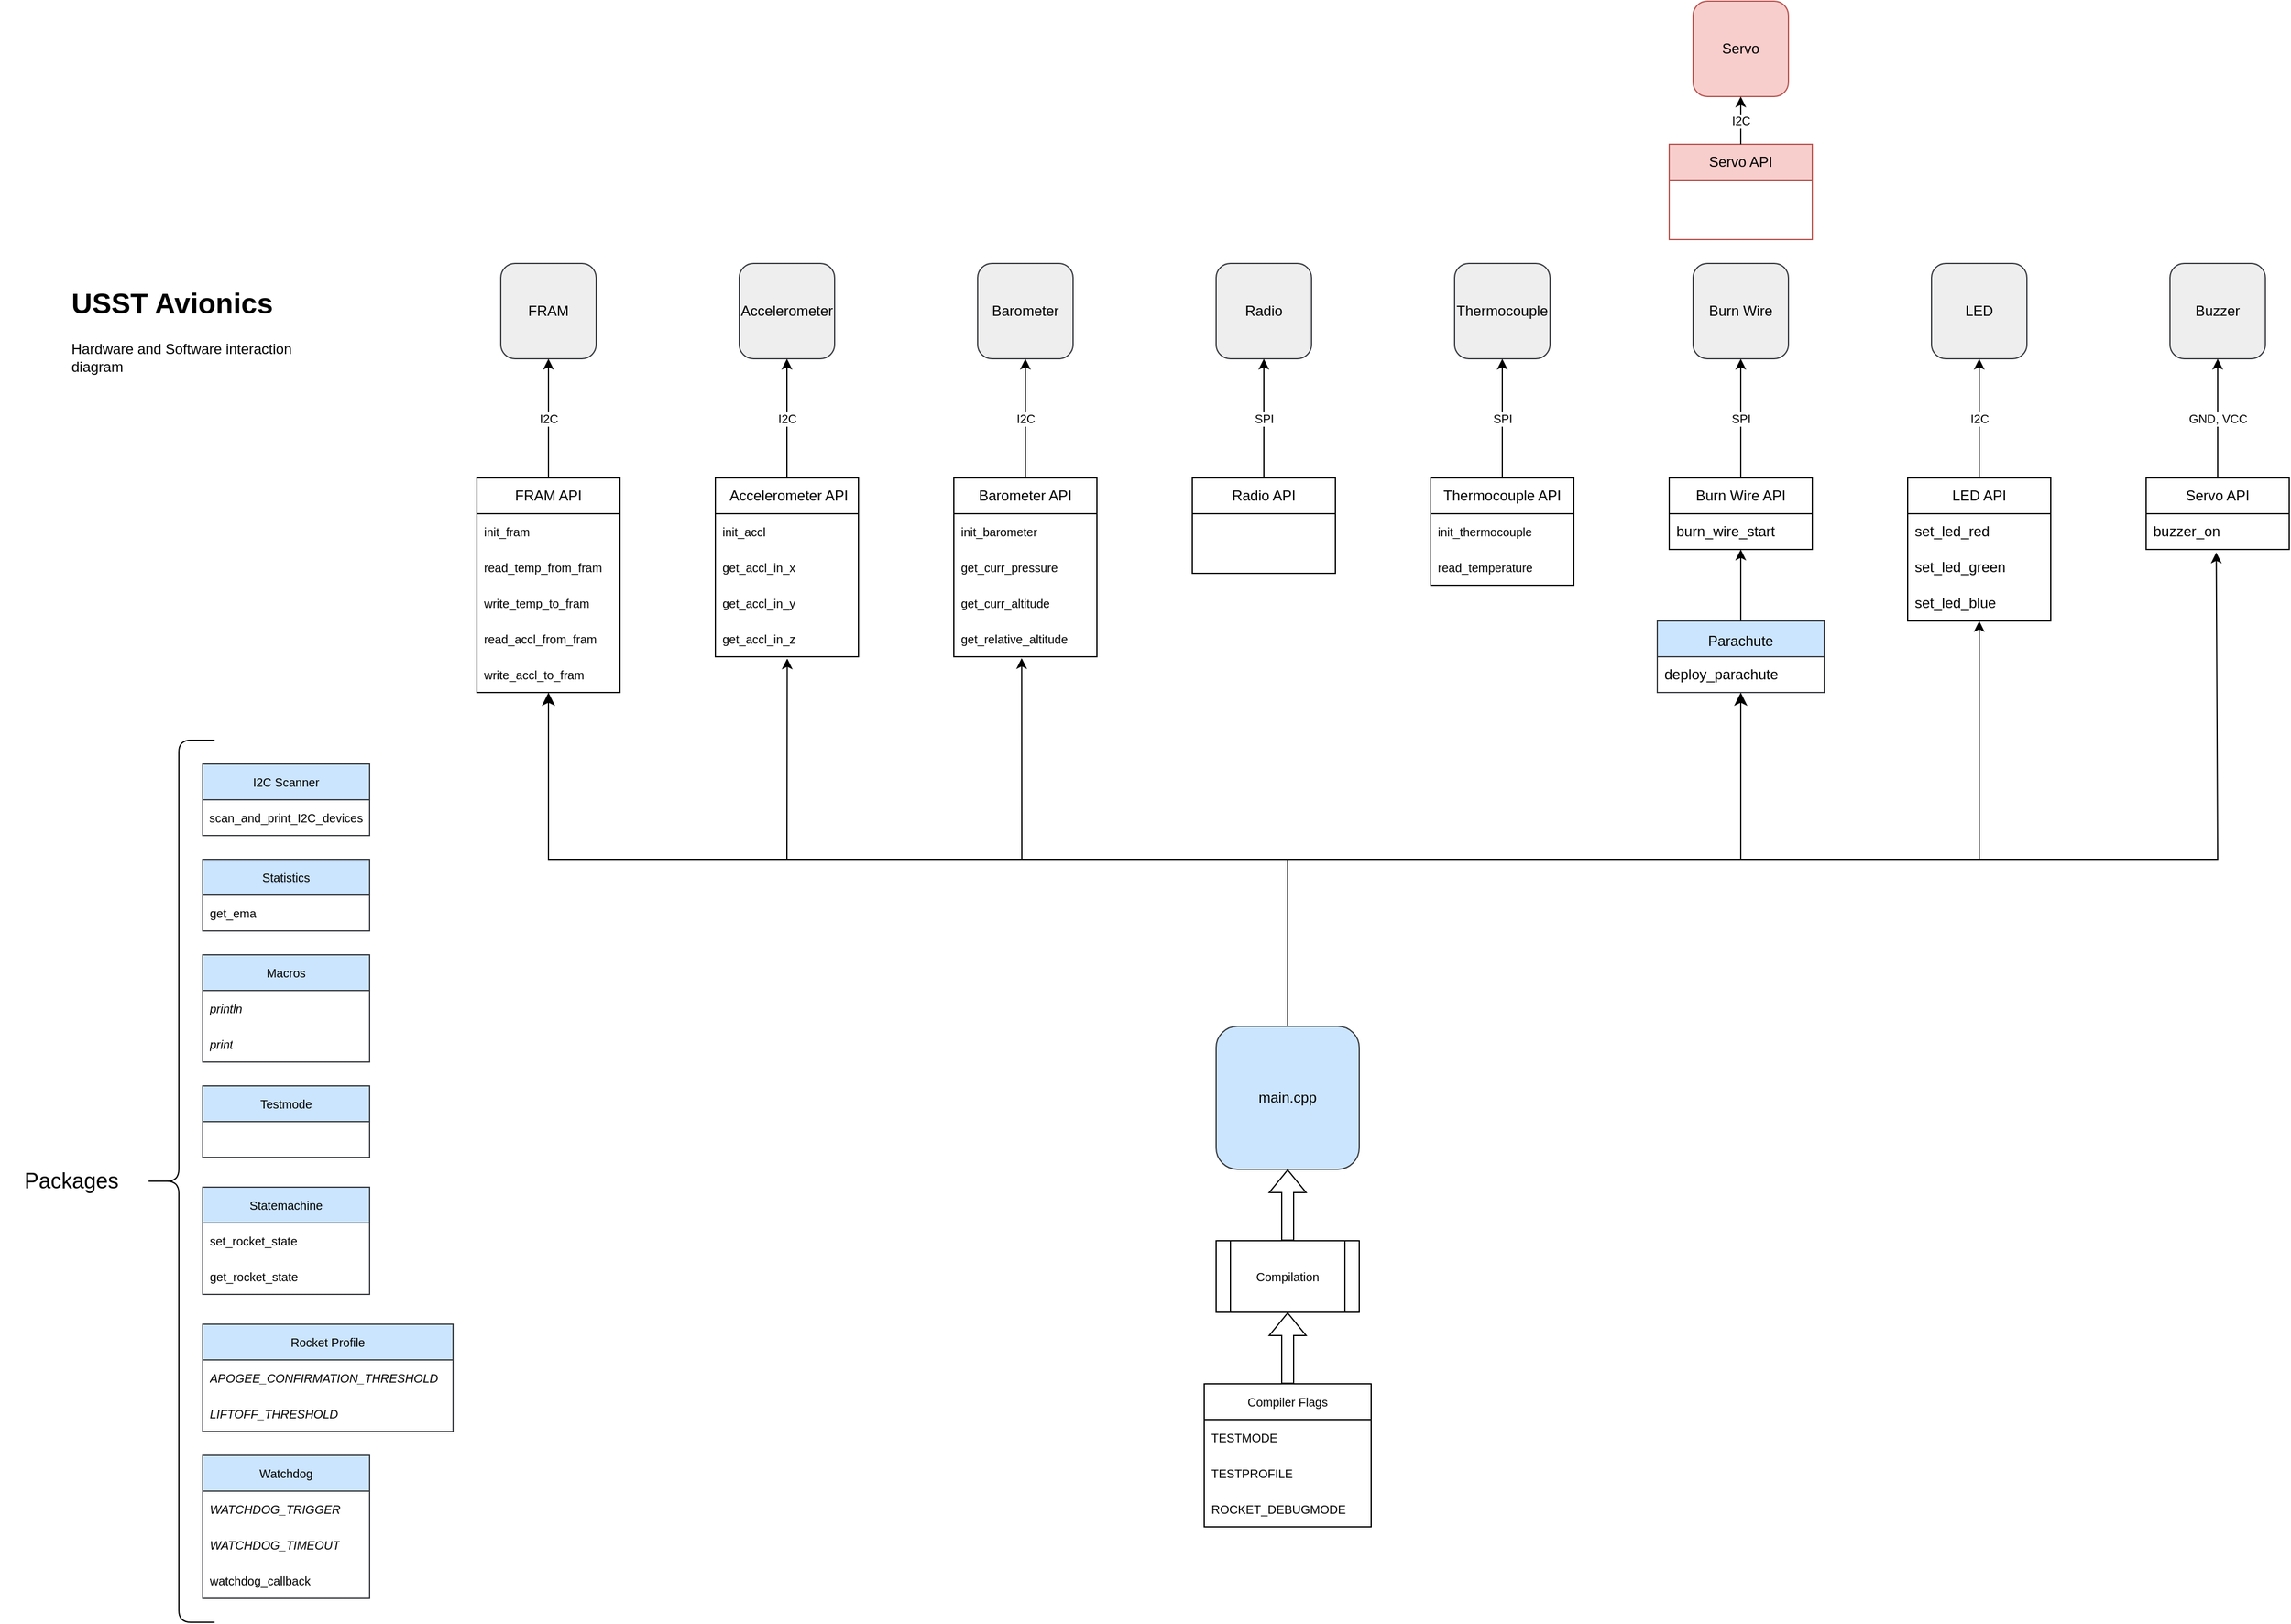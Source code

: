 <mxfile version="20.8.16" type="device"><diagram name="Page-1" id="9f46799a-70d6-7492-0946-bef42562c5a5"><mxGraphModel dx="1509" dy="1775" grid="1" gridSize="10" guides="1" tooltips="1" connect="1" arrows="1" fold="1" page="1" pageScale="1" pageWidth="1100" pageHeight="850" background="none" math="0" shadow="0"><root><mxCell id="0"/><mxCell id="1" parent="0"/><mxCell id="eUP3-hS9tFXYyBojer-6-7" value="&lt;div&gt;&lt;br&gt;&lt;/div&gt;&lt;div&gt;&lt;h1&gt;USST Avionics&lt;/h1&gt;&lt;div&gt;Hardware and Software interaction diagram&lt;/div&gt;&lt;div&gt;&lt;br&gt;&lt;/div&gt;&lt;/div&gt;" style="text;html=1;strokeColor=none;fillColor=none;spacing=5;spacingTop=-20;whiteSpace=wrap;overflow=hidden;rounded=0;" parent="1" vertex="1"><mxGeometry x="75" y="140" width="235" height="120" as="geometry"/></mxCell><mxCell id="eUP3-hS9tFXYyBojer-6-9" value="main.cpp" style="rounded=1;whiteSpace=wrap;html=1;fillColor=#cce5ff;strokeColor=#36393d;" parent="1" vertex="1"><mxGeometry x="1040" y="780" width="120" height="120" as="geometry"/></mxCell><mxCell id="eUP3-hS9tFXYyBojer-6-11" value="&lt;div&gt;FRAM&lt;/div&gt;" style="rounded=1;whiteSpace=wrap;html=1;fillColor=#eeeeee;strokeColor=#36393d;" parent="1" vertex="1"><mxGeometry x="440" y="140" width="80" height="80" as="geometry"/></mxCell><mxCell id="eUP3-hS9tFXYyBojer-6-13" value="Barometer" style="rounded=1;whiteSpace=wrap;html=1;fillColor=#eeeeee;strokeColor=#36393d;" parent="1" vertex="1"><mxGeometry x="840" y="140" width="80" height="80" as="geometry"/></mxCell><mxCell id="eUP3-hS9tFXYyBojer-6-14" value="Radio" style="rounded=1;whiteSpace=wrap;html=1;fillColor=#eeeeee;strokeColor=#36393d;" parent="1" vertex="1"><mxGeometry x="1040" y="140" width="80" height="80" as="geometry"/></mxCell><mxCell id="eUP3-hS9tFXYyBojer-6-12" value="Accelerometer" style="rounded=1;whiteSpace=wrap;html=1;fillColor=#eeeeee;strokeColor=#36393d;" parent="1" vertex="1"><mxGeometry x="640" y="140" width="80" height="80" as="geometry"/></mxCell><mxCell id="eUP3-hS9tFXYyBojer-6-21" value="Thermocouple" style="rounded=1;whiteSpace=wrap;html=1;fillColor=#eeeeee;strokeColor=#36393d;" parent="1" vertex="1"><mxGeometry x="1240" y="140" width="80" height="80" as="geometry"/></mxCell><mxCell id="eUP3-hS9tFXYyBojer-6-23" value="&lt;font style=&quot;font-size: 12px;&quot;&gt;FRAM API&lt;/font&gt;" style="swimlane;fontStyle=0;childLayout=stackLayout;horizontal=1;startSize=30;horizontalStack=0;resizeParent=1;resizeParentMax=0;resizeLast=0;collapsible=1;marginBottom=0;whiteSpace=wrap;html=1;fontSize=8;" parent="1" vertex="1"><mxGeometry x="420" y="320" width="120" height="180" as="geometry"/></mxCell><mxCell id="eUP3-hS9tFXYyBojer-6-56" value="init_fram" style="text;strokeColor=none;fillColor=none;align=left;verticalAlign=middle;spacingLeft=4;spacingRight=4;overflow=hidden;points=[[0,0.5],[1,0.5]];portConstraint=eastwest;rotatable=0;whiteSpace=wrap;html=1;fontSize=10;" parent="eUP3-hS9tFXYyBojer-6-23" vertex="1"><mxGeometry y="30" width="120" height="30" as="geometry"/></mxCell><mxCell id="eUP3-hS9tFXYyBojer-6-49" value="read_temp_from_fram" style="text;strokeColor=none;fillColor=none;align=left;verticalAlign=middle;spacingLeft=4;spacingRight=4;overflow=hidden;points=[[0,0.5],[1,0.5]];portConstraint=eastwest;rotatable=0;whiteSpace=wrap;html=1;fontSize=10;" parent="eUP3-hS9tFXYyBojer-6-23" vertex="1"><mxGeometry y="60" width="120" height="30" as="geometry"/></mxCell><mxCell id="eUP3-hS9tFXYyBojer-6-48" value="write_temp_to_fram" style="text;strokeColor=none;fillColor=none;align=left;verticalAlign=middle;spacingLeft=4;spacingRight=4;overflow=hidden;points=[[0,0.5],[1,0.5]];portConstraint=eastwest;rotatable=0;whiteSpace=wrap;html=1;fontSize=10;" parent="eUP3-hS9tFXYyBojer-6-23" vertex="1"><mxGeometry y="90" width="120" height="30" as="geometry"/></mxCell><mxCell id="eUP3-hS9tFXYyBojer-6-50" value="read_accl_from_fram" style="text;strokeColor=none;fillColor=none;align=left;verticalAlign=middle;spacingLeft=4;spacingRight=4;overflow=hidden;points=[[0,0.5],[1,0.5]];portConstraint=eastwest;rotatable=0;whiteSpace=wrap;html=1;fontSize=10;" parent="eUP3-hS9tFXYyBojer-6-23" vertex="1"><mxGeometry y="120" width="120" height="30" as="geometry"/></mxCell><mxCell id="eUP3-hS9tFXYyBojer-6-51" value="write_accl_to_fram" style="text;strokeColor=none;fillColor=none;align=left;verticalAlign=middle;spacingLeft=4;spacingRight=4;overflow=hidden;points=[[0,0.5],[1,0.5]];portConstraint=eastwest;rotatable=0;whiteSpace=wrap;html=1;fontSize=10;" parent="eUP3-hS9tFXYyBojer-6-23" vertex="1"><mxGeometry y="150" width="120" height="30" as="geometry"/></mxCell><mxCell id="eUP3-hS9tFXYyBojer-6-29" value="&lt;div&gt;&lt;font style=&quot;font-size: 12px;&quot;&gt;&amp;nbsp;Accelerometer API&lt;/font&gt;&lt;/div&gt;" style="swimlane;fontStyle=0;childLayout=stackLayout;horizontal=1;startSize=30;horizontalStack=0;resizeParent=1;resizeParentMax=0;resizeLast=0;collapsible=1;marginBottom=0;whiteSpace=wrap;html=1;fontSize=8;" parent="1" vertex="1"><mxGeometry x="620" y="320" width="120" height="150" as="geometry"/></mxCell><mxCell id="eUP3-hS9tFXYyBojer-6-57" value="init_accl" style="text;strokeColor=none;fillColor=none;align=left;verticalAlign=middle;spacingLeft=4;spacingRight=4;overflow=hidden;points=[[0,0.5],[1,0.5]];portConstraint=eastwest;rotatable=0;whiteSpace=wrap;html=1;fontSize=10;" parent="eUP3-hS9tFXYyBojer-6-29" vertex="1"><mxGeometry y="30" width="120" height="30" as="geometry"/></mxCell><mxCell id="eUP3-hS9tFXYyBojer-6-58" value="get_accl_in_x" style="text;strokeColor=none;fillColor=none;align=left;verticalAlign=middle;spacingLeft=4;spacingRight=4;overflow=hidden;points=[[0,0.5],[1,0.5]];portConstraint=eastwest;rotatable=0;whiteSpace=wrap;html=1;fontSize=10;" parent="eUP3-hS9tFXYyBojer-6-29" vertex="1"><mxGeometry y="60" width="120" height="30" as="geometry"/></mxCell><mxCell id="eUP3-hS9tFXYyBojer-6-60" value="get_accl_in_y" style="text;strokeColor=none;fillColor=none;align=left;verticalAlign=middle;spacingLeft=4;spacingRight=4;overflow=hidden;points=[[0,0.5],[1,0.5]];portConstraint=eastwest;rotatable=0;whiteSpace=wrap;html=1;fontSize=10;" parent="eUP3-hS9tFXYyBojer-6-29" vertex="1"><mxGeometry y="90" width="120" height="30" as="geometry"/></mxCell><mxCell id="eUP3-hS9tFXYyBojer-6-61" value="get_accl_in_z" style="text;strokeColor=none;fillColor=none;align=left;verticalAlign=middle;spacingLeft=4;spacingRight=4;overflow=hidden;points=[[0,0.5],[1,0.5]];portConstraint=eastwest;rotatable=0;whiteSpace=wrap;html=1;fontSize=10;" parent="eUP3-hS9tFXYyBojer-6-29" vertex="1"><mxGeometry y="120" width="120" height="30" as="geometry"/></mxCell><mxCell id="eUP3-hS9tFXYyBojer-6-30" value="&lt;font style=&quot;font-size: 12px;&quot;&gt;Barometer API&lt;/font&gt;" style="swimlane;fontStyle=0;childLayout=stackLayout;horizontal=1;startSize=30;horizontalStack=0;resizeParent=1;resizeParentMax=0;resizeLast=0;collapsible=1;marginBottom=0;whiteSpace=wrap;html=1;fontSize=8;" parent="1" vertex="1"><mxGeometry x="820" y="320" width="120" height="150" as="geometry"/></mxCell><mxCell id="eUP3-hS9tFXYyBojer-6-63" value="init_barometer" style="text;strokeColor=none;fillColor=none;align=left;verticalAlign=middle;spacingLeft=4;spacingRight=4;overflow=hidden;points=[[0,0.5],[1,0.5]];portConstraint=eastwest;rotatable=0;whiteSpace=wrap;html=1;fontSize=10;" parent="eUP3-hS9tFXYyBojer-6-30" vertex="1"><mxGeometry y="30" width="120" height="30" as="geometry"/></mxCell><mxCell id="eUP3-hS9tFXYyBojer-6-64" value="get_curr_pressure" style="text;strokeColor=none;fillColor=none;align=left;verticalAlign=middle;spacingLeft=4;spacingRight=4;overflow=hidden;points=[[0,0.5],[1,0.5]];portConstraint=eastwest;rotatable=0;whiteSpace=wrap;html=1;fontSize=10;" parent="eUP3-hS9tFXYyBojer-6-30" vertex="1"><mxGeometry y="60" width="120" height="30" as="geometry"/></mxCell><mxCell id="eUP3-hS9tFXYyBojer-6-65" value="get_curr_altitude" style="text;strokeColor=none;fillColor=none;align=left;verticalAlign=middle;spacingLeft=4;spacingRight=4;overflow=hidden;points=[[0,0.5],[1,0.5]];portConstraint=eastwest;rotatable=0;whiteSpace=wrap;html=1;fontSize=10;" parent="eUP3-hS9tFXYyBojer-6-30" vertex="1"><mxGeometry y="90" width="120" height="30" as="geometry"/></mxCell><mxCell id="eUP3-hS9tFXYyBojer-6-66" value="get_relative_altitude" style="text;strokeColor=none;fillColor=none;align=left;verticalAlign=middle;spacingLeft=4;spacingRight=4;overflow=hidden;points=[[0,0.5],[1,0.5]];portConstraint=eastwest;rotatable=0;whiteSpace=wrap;html=1;fontSize=10;" parent="eUP3-hS9tFXYyBojer-6-30" vertex="1"><mxGeometry y="120" width="120" height="30" as="geometry"/></mxCell><mxCell id="eUP3-hS9tFXYyBojer-6-31" value="&lt;font style=&quot;font-size: 12px;&quot;&gt;Radio API&lt;/font&gt;" style="swimlane;fontStyle=0;childLayout=stackLayout;horizontal=1;startSize=30;horizontalStack=0;resizeParent=1;resizeParentMax=0;resizeLast=0;collapsible=1;marginBottom=0;whiteSpace=wrap;html=1;fontSize=8;" parent="1" vertex="1"><mxGeometry x="1020" y="320" width="120" height="80" as="geometry"/></mxCell><mxCell id="eUP3-hS9tFXYyBojer-6-32" value="&lt;font style=&quot;font-size: 12px;&quot;&gt;Thermocouple API&lt;/font&gt;" style="swimlane;fontStyle=0;childLayout=stackLayout;horizontal=1;startSize=30;horizontalStack=0;resizeParent=1;resizeParentMax=0;resizeLast=0;collapsible=1;marginBottom=0;whiteSpace=wrap;html=1;fontSize=8;" parent="1" vertex="1"><mxGeometry x="1220" y="320" width="120" height="90" as="geometry"/></mxCell><mxCell id="ZpadoBAAlTPqigaLEv1g-33" value="init_thermocouple" style="text;strokeColor=none;fillColor=none;align=left;verticalAlign=middle;spacingLeft=4;spacingRight=4;overflow=hidden;points=[[0,0.5],[1,0.5]];portConstraint=eastwest;rotatable=0;whiteSpace=wrap;html=1;fontSize=10;" parent="eUP3-hS9tFXYyBojer-6-32" vertex="1"><mxGeometry y="30" width="120" height="30" as="geometry"/></mxCell><mxCell id="ZpadoBAAlTPqigaLEv1g-34" value="read_temperature" style="text;strokeColor=none;fillColor=none;align=left;verticalAlign=middle;spacingLeft=4;spacingRight=4;overflow=hidden;points=[[0,0.5],[1,0.5]];portConstraint=eastwest;rotatable=0;whiteSpace=wrap;html=1;fontSize=10;" parent="eUP3-hS9tFXYyBojer-6-32" vertex="1"><mxGeometry y="60" width="120" height="30" as="geometry"/></mxCell><mxCell id="eUP3-hS9tFXYyBojer-6-36" value="" style="endArrow=classic;html=1;rounded=0;fontSize=10;exitX=0.5;exitY=0;exitDx=0;exitDy=0;" parent="1" source="eUP3-hS9tFXYyBojer-6-23" target="eUP3-hS9tFXYyBojer-6-11" edge="1"><mxGeometry relative="1" as="geometry"><mxPoint x="450" y="330" as="sourcePoint"/><mxPoint x="550" y="330" as="targetPoint"/></mxGeometry></mxCell><mxCell id="eUP3-hS9tFXYyBojer-6-37" value="I2C&lt;br&gt;" style="edgeLabel;resizable=0;html=1;align=center;verticalAlign=middle;fontSize=10;" parent="eUP3-hS9tFXYyBojer-6-36" connectable="0" vertex="1"><mxGeometry relative="1" as="geometry"/></mxCell><mxCell id="eUP3-hS9tFXYyBojer-6-38" value="" style="endArrow=classic;html=1;rounded=0;fontSize=10;exitX=0.5;exitY=0;exitDx=0;exitDy=0;entryX=0.5;entryY=1;entryDx=0;entryDy=0;" parent="1" source="eUP3-hS9tFXYyBojer-6-29" target="eUP3-hS9tFXYyBojer-6-12" edge="1"><mxGeometry relative="1" as="geometry"><mxPoint x="680" y="340" as="sourcePoint"/><mxPoint x="780" y="340" as="targetPoint"/></mxGeometry></mxCell><mxCell id="eUP3-hS9tFXYyBojer-6-39" value="I2C" style="edgeLabel;resizable=0;html=1;align=center;verticalAlign=middle;fontSize=10;" parent="eUP3-hS9tFXYyBojer-6-38" connectable="0" vertex="1"><mxGeometry relative="1" as="geometry"/></mxCell><mxCell id="eUP3-hS9tFXYyBojer-6-40" value="" style="endArrow=classic;html=1;rounded=0;fontSize=10;exitX=0.5;exitY=0;exitDx=0;exitDy=0;entryX=0.5;entryY=1;entryDx=0;entryDy=0;" parent="1" source="eUP3-hS9tFXYyBojer-6-30" target="eUP3-hS9tFXYyBojer-6-13" edge="1"><mxGeometry relative="1" as="geometry"><mxPoint x="860" y="350" as="sourcePoint"/><mxPoint x="960" y="350" as="targetPoint"/></mxGeometry></mxCell><mxCell id="eUP3-hS9tFXYyBojer-6-41" value="I2C" style="edgeLabel;resizable=0;html=1;align=center;verticalAlign=middle;fontSize=10;" parent="eUP3-hS9tFXYyBojer-6-40" connectable="0" vertex="1"><mxGeometry relative="1" as="geometry"/></mxCell><mxCell id="eUP3-hS9tFXYyBojer-6-42" value="" style="endArrow=classic;html=1;rounded=0;fontSize=10;exitX=0.5;exitY=0;exitDx=0;exitDy=0;" parent="1" source="eUP3-hS9tFXYyBojer-6-31" target="eUP3-hS9tFXYyBojer-6-14" edge="1"><mxGeometry relative="1" as="geometry"><mxPoint x="1040" y="370" as="sourcePoint"/><mxPoint x="1140" y="370" as="targetPoint"/></mxGeometry></mxCell><mxCell id="eUP3-hS9tFXYyBojer-6-43" value="SPI" style="edgeLabel;resizable=0;html=1;align=center;verticalAlign=middle;fontSize=10;" parent="eUP3-hS9tFXYyBojer-6-42" connectable="0" vertex="1"><mxGeometry relative="1" as="geometry"/></mxCell><mxCell id="eUP3-hS9tFXYyBojer-6-44" value="" style="endArrow=classic;html=1;rounded=0;fontSize=10;exitX=0.5;exitY=0;exitDx=0;exitDy=0;entryX=0.5;entryY=1;entryDx=0;entryDy=0;" parent="1" source="eUP3-hS9tFXYyBojer-6-32" target="eUP3-hS9tFXYyBojer-6-21" edge="1"><mxGeometry relative="1" as="geometry"><mxPoint x="1280" y="370" as="sourcePoint"/><mxPoint x="1380" y="370" as="targetPoint"/></mxGeometry></mxCell><mxCell id="eUP3-hS9tFXYyBojer-6-45" value="SPI" style="edgeLabel;resizable=0;html=1;align=center;verticalAlign=middle;fontSize=10;" parent="eUP3-hS9tFXYyBojer-6-44" connectable="0" vertex="1"><mxGeometry relative="1" as="geometry"/></mxCell><mxCell id="eUP3-hS9tFXYyBojer-6-67" value="Servo" style="rounded=1;whiteSpace=wrap;html=1;fillColor=#f8cecc;strokeColor=#b85450;" parent="1" vertex="1"><mxGeometry x="1440" y="-80" width="80" height="80" as="geometry"/></mxCell><mxCell id="eUP3-hS9tFXYyBojer-6-68" value="&lt;font style=&quot;font-size: 12px;&quot;&gt;Servo API&lt;/font&gt;" style="swimlane;fontStyle=0;childLayout=stackLayout;horizontal=1;startSize=30;horizontalStack=0;resizeParent=1;resizeParentMax=0;resizeLast=0;collapsible=1;marginBottom=0;whiteSpace=wrap;html=1;fontSize=8;fillColor=#f8cecc;strokeColor=#b85450;" parent="1" vertex="1"><mxGeometry x="1420" y="40" width="120" height="80" as="geometry"/></mxCell><mxCell id="eUP3-hS9tFXYyBojer-6-69" value="" style="endArrow=classic;html=1;rounded=0;fontSize=10;exitX=0.5;exitY=0;exitDx=0;exitDy=0;entryX=0.5;entryY=1;entryDx=0;entryDy=0;" parent="1" source="eUP3-hS9tFXYyBojer-6-68" target="eUP3-hS9tFXYyBojer-6-67" edge="1"><mxGeometry relative="1" as="geometry"><mxPoint x="1500" y="110" as="sourcePoint"/><mxPoint x="1600" y="110" as="targetPoint"/></mxGeometry></mxCell><mxCell id="eUP3-hS9tFXYyBojer-6-70" value="I2C" style="edgeLabel;resizable=0;html=1;align=center;verticalAlign=middle;fontSize=10;" parent="eUP3-hS9tFXYyBojer-6-69" connectable="0" vertex="1"><mxGeometry relative="1" as="geometry"/></mxCell><mxCell id="eUP3-hS9tFXYyBojer-6-74" value="LED" style="rounded=1;whiteSpace=wrap;html=1;fillColor=#eeeeee;strokeColor=#36393d;" parent="1" vertex="1"><mxGeometry x="1640" y="140" width="80" height="80" as="geometry"/></mxCell><mxCell id="eUP3-hS9tFXYyBojer-6-75" value="&lt;font style=&quot;font-size: 12px;&quot;&gt;LED API&lt;/font&gt;" style="swimlane;fontStyle=0;childLayout=stackLayout;horizontal=1;startSize=30;horizontalStack=0;resizeParent=1;resizeParentMax=0;resizeLast=0;collapsible=1;marginBottom=0;whiteSpace=wrap;html=1;fontSize=8;" parent="1" vertex="1"><mxGeometry x="1620" y="320" width="120" height="120" as="geometry"/></mxCell><mxCell id="ZpadoBAAlTPqigaLEv1g-9" value="set_led_red" style="text;strokeColor=none;fillColor=none;align=left;verticalAlign=middle;spacingLeft=4;spacingRight=4;overflow=hidden;points=[[0,0.5],[1,0.5]];portConstraint=eastwest;rotatable=0;whiteSpace=wrap;html=1;" parent="eUP3-hS9tFXYyBojer-6-75" vertex="1"><mxGeometry y="30" width="120" height="30" as="geometry"/></mxCell><mxCell id="ZpadoBAAlTPqigaLEv1g-10" value="set_led_green" style="text;strokeColor=none;fillColor=none;align=left;verticalAlign=middle;spacingLeft=4;spacingRight=4;overflow=hidden;points=[[0,0.5],[1,0.5]];portConstraint=eastwest;rotatable=0;whiteSpace=wrap;html=1;" parent="eUP3-hS9tFXYyBojer-6-75" vertex="1"><mxGeometry y="60" width="120" height="30" as="geometry"/></mxCell><mxCell id="ZpadoBAAlTPqigaLEv1g-11" value="set_led_blue" style="text;strokeColor=none;fillColor=none;align=left;verticalAlign=middle;spacingLeft=4;spacingRight=4;overflow=hidden;points=[[0,0.5],[1,0.5]];portConstraint=eastwest;rotatable=0;whiteSpace=wrap;html=1;" parent="eUP3-hS9tFXYyBojer-6-75" vertex="1"><mxGeometry y="90" width="120" height="30" as="geometry"/></mxCell><mxCell id="eUP3-hS9tFXYyBojer-6-76" value="" style="endArrow=classic;html=1;rounded=0;fontSize=10;exitX=0.5;exitY=0;exitDx=0;exitDy=0;entryX=0.5;entryY=1;entryDx=0;entryDy=0;" parent="1" source="eUP3-hS9tFXYyBojer-6-75" target="eUP3-hS9tFXYyBojer-6-74" edge="1"><mxGeometry relative="1" as="geometry"><mxPoint x="1740" y="390" as="sourcePoint"/><mxPoint x="1840" y="390" as="targetPoint"/></mxGeometry></mxCell><mxCell id="eUP3-hS9tFXYyBojer-6-77" value="I2C" style="edgeLabel;resizable=0;html=1;align=center;verticalAlign=middle;fontSize=10;" parent="eUP3-hS9tFXYyBojer-6-76" connectable="0" vertex="1"><mxGeometry relative="1" as="geometry"/></mxCell><mxCell id="eUP3-hS9tFXYyBojer-6-78" value="Buzzer" style="rounded=1;whiteSpace=wrap;html=1;fillColor=#eeeeee;strokeColor=#36393d;" parent="1" vertex="1"><mxGeometry x="1840" y="140" width="80" height="80" as="geometry"/></mxCell><mxCell id="eUP3-hS9tFXYyBojer-6-79" value="&lt;font style=&quot;font-size: 12px;&quot;&gt;Servo API&lt;/font&gt;" style="swimlane;fontStyle=0;childLayout=stackLayout;horizontal=1;startSize=30;horizontalStack=0;resizeParent=1;resizeParentMax=0;resizeLast=0;collapsible=1;marginBottom=0;whiteSpace=wrap;html=1;fontSize=8;" parent="1" vertex="1"><mxGeometry x="1820" y="320" width="120" height="60" as="geometry"/></mxCell><mxCell id="ZpadoBAAlTPqigaLEv1g-12" value="buzzer_on" style="text;strokeColor=none;fillColor=none;align=left;verticalAlign=middle;spacingLeft=4;spacingRight=4;overflow=hidden;points=[[0,0.5],[1,0.5]];portConstraint=eastwest;rotatable=0;whiteSpace=wrap;html=1;" parent="eUP3-hS9tFXYyBojer-6-79" vertex="1"><mxGeometry y="30" width="120" height="30" as="geometry"/></mxCell><mxCell id="eUP3-hS9tFXYyBojer-6-80" value="" style="endArrow=classic;html=1;rounded=0;fontSize=10;exitX=0.5;exitY=0;exitDx=0;exitDy=0;entryX=0.5;entryY=1;entryDx=0;entryDy=0;" parent="1" source="eUP3-hS9tFXYyBojer-6-79" target="eUP3-hS9tFXYyBojer-6-78" edge="1"><mxGeometry relative="1" as="geometry"><mxPoint x="1970" y="390" as="sourcePoint"/><mxPoint x="2070" y="390" as="targetPoint"/></mxGeometry></mxCell><mxCell id="eUP3-hS9tFXYyBojer-6-81" value="GND, VCC" style="edgeLabel;resizable=0;html=1;align=center;verticalAlign=middle;fontSize=10;" parent="eUP3-hS9tFXYyBojer-6-80" connectable="0" vertex="1"><mxGeometry relative="1" as="geometry"/></mxCell><mxCell id="eUP3-hS9tFXYyBojer-6-84" value="Statistics" style="swimlane;fontStyle=0;childLayout=stackLayout;horizontal=1;startSize=30;horizontalStack=0;resizeParent=1;resizeParentMax=0;resizeLast=0;collapsible=1;marginBottom=0;whiteSpace=wrap;html=1;fontSize=10;fillColor=#cce5ff;strokeColor=#36393d;" parent="1" vertex="1"><mxGeometry x="190" y="640" width="140" height="60" as="geometry"/></mxCell><mxCell id="eUP3-hS9tFXYyBojer-6-85" value="get_ema" style="text;strokeColor=none;fillColor=none;align=left;verticalAlign=middle;spacingLeft=4;spacingRight=4;overflow=hidden;points=[[0,0.5],[1,0.5]];portConstraint=eastwest;rotatable=0;whiteSpace=wrap;html=1;fontSize=10;" parent="eUP3-hS9tFXYyBojer-6-84" vertex="1"><mxGeometry y="30" width="140" height="30" as="geometry"/></mxCell><mxCell id="eUP3-hS9tFXYyBojer-6-89" value="" style="shape=curlyBracket;whiteSpace=wrap;html=1;rounded=1;labelPosition=left;verticalLabelPosition=middle;align=right;verticalAlign=middle;fontSize=10;size=0.5;" parent="1" vertex="1"><mxGeometry x="140" y="540" width="60" height="740" as="geometry"/></mxCell><mxCell id="eUP3-hS9tFXYyBojer-6-91" value="&lt;font style=&quot;font-size: 18px;&quot;&gt;Packages&lt;/font&gt;" style="text;html=1;strokeColor=none;fillColor=none;align=center;verticalAlign=middle;whiteSpace=wrap;rounded=0;fontSize=10;" parent="1" vertex="1"><mxGeometry x="20" y="870" width="120" height="80" as="geometry"/></mxCell><mxCell id="eUP3-hS9tFXYyBojer-6-92" value="I2C Scanner" style="swimlane;fontStyle=0;childLayout=stackLayout;horizontal=1;startSize=30;horizontalStack=0;resizeParent=1;resizeParentMax=0;resizeLast=0;collapsible=1;marginBottom=0;whiteSpace=wrap;html=1;fontSize=10;fillColor=#cce5ff;strokeColor=#36393d;" parent="1" vertex="1"><mxGeometry x="190" y="560" width="140" height="60" as="geometry"/></mxCell><mxCell id="ZpadoBAAlTPqigaLEv1g-17" value="&lt;font style=&quot;font-size: 10px;&quot;&gt;scan_and_print_I2C_devices&lt;/font&gt;" style="text;html=1;strokeColor=none;fillColor=none;align=center;verticalAlign=middle;whiteSpace=wrap;rounded=0;" parent="eUP3-hS9tFXYyBojer-6-92" vertex="1"><mxGeometry y="30" width="140" height="30" as="geometry"/></mxCell><mxCell id="eUP3-hS9tFXYyBojer-6-94" value="Macros" style="swimlane;fontStyle=0;childLayout=stackLayout;horizontal=1;startSize=30;horizontalStack=0;resizeParent=1;resizeParentMax=0;resizeLast=0;collapsible=1;marginBottom=0;whiteSpace=wrap;html=1;fontSize=10;fillColor=#cce5ff;strokeColor=#36393d;" parent="1" vertex="1"><mxGeometry x="190" y="720" width="140" height="90" as="geometry"/></mxCell><mxCell id="ZpadoBAAlTPqigaLEv1g-19" value="&lt;i&gt;println&lt;/i&gt;" style="text;strokeColor=none;fillColor=none;align=left;verticalAlign=middle;spacingLeft=4;spacingRight=4;overflow=hidden;points=[[0,0.5],[1,0.5]];portConstraint=eastwest;rotatable=0;whiteSpace=wrap;html=1;fontSize=10;" parent="eUP3-hS9tFXYyBojer-6-94" vertex="1"><mxGeometry y="30" width="140" height="30" as="geometry"/></mxCell><mxCell id="ZpadoBAAlTPqigaLEv1g-20" value="&lt;i&gt;print&lt;/i&gt;" style="text;strokeColor=none;fillColor=none;align=left;verticalAlign=middle;spacingLeft=4;spacingRight=4;overflow=hidden;points=[[0,0.5],[1,0.5]];portConstraint=eastwest;rotatable=0;whiteSpace=wrap;html=1;fontSize=10;" parent="eUP3-hS9tFXYyBojer-6-94" vertex="1"><mxGeometry y="60" width="140" height="30" as="geometry"/></mxCell><mxCell id="eUP3-hS9tFXYyBojer-6-95" value="Statemachine" style="swimlane;fontStyle=0;childLayout=stackLayout;horizontal=1;startSize=30;horizontalStack=0;resizeParent=1;resizeParentMax=0;resizeLast=0;collapsible=1;marginBottom=0;whiteSpace=wrap;html=1;fontSize=10;fillColor=#cce5ff;strokeColor=#36393d;" parent="1" vertex="1"><mxGeometry x="190" y="915" width="140" height="90" as="geometry"/></mxCell><mxCell id="ZpadoBAAlTPqigaLEv1g-21" value="set_rocket_state" style="text;strokeColor=none;fillColor=none;align=left;verticalAlign=middle;spacingLeft=4;spacingRight=4;overflow=hidden;points=[[0,0.5],[1,0.5]];portConstraint=eastwest;rotatable=0;whiteSpace=wrap;html=1;fontSize=10;" parent="eUP3-hS9tFXYyBojer-6-95" vertex="1"><mxGeometry y="30" width="140" height="30" as="geometry"/></mxCell><mxCell id="ZpadoBAAlTPqigaLEv1g-22" value="get_rocket_state" style="text;strokeColor=none;fillColor=none;align=left;verticalAlign=middle;spacingLeft=4;spacingRight=4;overflow=hidden;points=[[0,0.5],[1,0.5]];portConstraint=eastwest;rotatable=0;whiteSpace=wrap;html=1;fontSize=10;" parent="eUP3-hS9tFXYyBojer-6-95" vertex="1"><mxGeometry y="60" width="140" height="30" as="geometry"/></mxCell><mxCell id="eUP3-hS9tFXYyBojer-6-96" value="Testmode" style="swimlane;fontStyle=0;childLayout=stackLayout;horizontal=1;startSize=30;horizontalStack=0;resizeParent=1;resizeParentMax=0;resizeLast=0;collapsible=1;marginBottom=0;whiteSpace=wrap;html=1;fontSize=10;fillColor=#cce5ff;strokeColor=#36393d;" parent="1" vertex="1"><mxGeometry x="190" y="830" width="140" height="60" as="geometry"/></mxCell><mxCell id="eUP3-hS9tFXYyBojer-6-97" value="Watchdog" style="swimlane;fontStyle=0;childLayout=stackLayout;horizontal=1;startSize=30;horizontalStack=0;resizeParent=1;resizeParentMax=0;resizeLast=0;collapsible=1;marginBottom=0;whiteSpace=wrap;html=1;fontSize=10;fillColor=#cce5ff;strokeColor=#36393d;" parent="1" vertex="1"><mxGeometry x="190" y="1140" width="140" height="120" as="geometry"/></mxCell><mxCell id="ZpadoBAAlTPqigaLEv1g-26" value="&lt;i&gt;WATCHDOG_TRIGGER&lt;/i&gt;" style="text;strokeColor=none;fillColor=none;align=left;verticalAlign=middle;spacingLeft=4;spacingRight=4;overflow=hidden;points=[[0,0.5],[1,0.5]];portConstraint=eastwest;rotatable=0;whiteSpace=wrap;html=1;fontSize=10;" parent="eUP3-hS9tFXYyBojer-6-97" vertex="1"><mxGeometry y="30" width="140" height="30" as="geometry"/></mxCell><mxCell id="ZpadoBAAlTPqigaLEv1g-27" value="&lt;i&gt;WATCHDOG_TIMEOUT&lt;/i&gt;" style="text;strokeColor=none;fillColor=none;align=left;verticalAlign=middle;spacingLeft=4;spacingRight=4;overflow=hidden;points=[[0,0.5],[1,0.5]];portConstraint=eastwest;rotatable=0;whiteSpace=wrap;html=1;fontSize=10;" parent="eUP3-hS9tFXYyBojer-6-97" vertex="1"><mxGeometry y="60" width="140" height="30" as="geometry"/></mxCell><mxCell id="ZpadoBAAlTPqigaLEv1g-28" value="watchdog_callback" style="text;strokeColor=none;fillColor=none;align=left;verticalAlign=middle;spacingLeft=4;spacingRight=4;overflow=hidden;points=[[0,0.5],[1,0.5]];portConstraint=eastwest;rotatable=0;whiteSpace=wrap;html=1;fontSize=10;" parent="eUP3-hS9tFXYyBojer-6-97" vertex="1"><mxGeometry y="90" width="140" height="30" as="geometry"/></mxCell><mxCell id="eUP3-hS9tFXYyBojer-6-99" value="&lt;div&gt;Rocket Profile&lt;/div&gt;" style="swimlane;fontStyle=0;childLayout=stackLayout;horizontal=1;startSize=30;horizontalStack=0;resizeParent=1;resizeParentMax=0;resizeLast=0;collapsible=1;marginBottom=0;whiteSpace=wrap;html=1;fontSize=10;fillColor=#cce5ff;strokeColor=#36393d;" parent="1" vertex="1"><mxGeometry x="190" y="1030" width="210" height="90" as="geometry"/></mxCell><mxCell id="ZpadoBAAlTPqigaLEv1g-24" value="&lt;i&gt;APOGEE_CONFIRMATION_THRESHOLD&lt;/i&gt;" style="text;strokeColor=none;fillColor=none;align=left;verticalAlign=middle;spacingLeft=4;spacingRight=4;overflow=hidden;points=[[0,0.5],[1,0.5]];portConstraint=eastwest;rotatable=0;whiteSpace=wrap;html=1;fontSize=10;" parent="eUP3-hS9tFXYyBojer-6-99" vertex="1"><mxGeometry y="30" width="210" height="30" as="geometry"/></mxCell><mxCell id="ZpadoBAAlTPqigaLEv1g-23" value="&lt;i&gt;LIFTOFF_THRESHOLD&lt;/i&gt;" style="text;strokeColor=none;fillColor=none;align=left;verticalAlign=middle;spacingLeft=4;spacingRight=4;overflow=hidden;points=[[0,0.5],[1,0.5]];portConstraint=eastwest;rotatable=0;whiteSpace=wrap;html=1;fontSize=10;" parent="eUP3-hS9tFXYyBojer-6-99" vertex="1"><mxGeometry y="60" width="210" height="30" as="geometry"/></mxCell><mxCell id="eUP3-hS9tFXYyBojer-6-104" value="&lt;font style=&quot;font-size: 12px;&quot;&gt;Parachute&lt;/font&gt;" style="swimlane;fontStyle=0;childLayout=stackLayout;horizontal=1;startSize=30;horizontalStack=0;resizeParent=1;resizeParentMax=0;resizeLast=0;collapsible=1;marginBottom=0;whiteSpace=wrap;html=1;fontSize=18;fillColor=#cce5ff;strokeColor=#36393d;" parent="1" vertex="1"><mxGeometry x="1410" y="440" width="140" height="60" as="geometry"><mxRectangle x="1410" y="560" width="90" height="40" as="alternateBounds"/></mxGeometry></mxCell><mxCell id="eUP3-hS9tFXYyBojer-6-108" value="deploy_parachute" style="text;strokeColor=none;fillColor=none;align=left;verticalAlign=middle;spacingLeft=4;spacingRight=4;overflow=hidden;points=[[0,0.5],[1,0.5]];portConstraint=eastwest;rotatable=0;whiteSpace=wrap;html=1;fontSize=12;" parent="eUP3-hS9tFXYyBojer-6-104" vertex="1"><mxGeometry y="30" width="140" height="30" as="geometry"/></mxCell><mxCell id="eUP3-hS9tFXYyBojer-6-109" value="" style="endArrow=classic;html=1;rounded=0;fontSize=12;exitX=0.5;exitY=0;exitDx=0;exitDy=0;entryX=0.5;entryY=1;entryDx=0;entryDy=0;" parent="1" source="eUP3-hS9tFXYyBojer-6-104" target="ZpadoBAAlTPqigaLEv1g-2" edge="1"><mxGeometry width="50" height="50" relative="1" as="geometry"><mxPoint x="1460" y="520" as="sourcePoint"/><mxPoint x="1520" y="450" as="targetPoint"/></mxGeometry></mxCell><mxCell id="eUP3-hS9tFXYyBojer-6-115" value="" style="edgeStyle=elbowEdgeStyle;elbow=vertical;endArrow=classic;html=1;curved=0;rounded=0;endSize=8;startSize=8;fontSize=12;exitX=0.5;exitY=0;exitDx=0;exitDy=0;entryX=0.5;entryY=1;entryDx=0;entryDy=0;entryPerimeter=0;" parent="1" source="eUP3-hS9tFXYyBojer-6-9" target="eUP3-hS9tFXYyBojer-6-108" edge="1"><mxGeometry width="50" height="50" relative="1" as="geometry"><mxPoint x="1200" y="710" as="sourcePoint"/><mxPoint x="1250" y="660" as="targetPoint"/><Array as="points"><mxPoint x="1280" y="640"/></Array></mxGeometry></mxCell><mxCell id="eUP3-hS9tFXYyBojer-6-116" value="" style="edgeStyle=elbowEdgeStyle;elbow=vertical;endArrow=classic;html=1;curved=0;rounded=0;endSize=8;startSize=8;fontSize=12;" parent="1" target="eUP3-hS9tFXYyBojer-6-51" edge="1"><mxGeometry width="50" height="50" relative="1" as="geometry"><mxPoint x="1100" y="780" as="sourcePoint"/><mxPoint x="760" y="700" as="targetPoint"/><Array as="points"><mxPoint x="790" y="640"/></Array></mxGeometry></mxCell><mxCell id="ZpadoBAAlTPqigaLEv1g-1" value="Burn Wire" style="rounded=1;whiteSpace=wrap;html=1;fillColor=#eeeeee;strokeColor=#36393d;" parent="1" vertex="1"><mxGeometry x="1440" y="140" width="80" height="80" as="geometry"/></mxCell><mxCell id="ZpadoBAAlTPqigaLEv1g-2" value="&lt;font style=&quot;font-size: 12px;&quot;&gt;Burn Wire API&lt;/font&gt;" style="swimlane;fontStyle=0;childLayout=stackLayout;horizontal=1;startSize=30;horizontalStack=0;resizeParent=1;resizeParentMax=0;resizeLast=0;collapsible=1;marginBottom=0;whiteSpace=wrap;html=1;fontSize=8;" parent="1" vertex="1"><mxGeometry x="1420" y="320" width="120" height="60" as="geometry"/></mxCell><mxCell id="ZpadoBAAlTPqigaLEv1g-6" value="burn_wire_start" style="text;strokeColor=none;fillColor=none;align=left;verticalAlign=middle;spacingLeft=4;spacingRight=4;overflow=hidden;points=[[0,0.5],[1,0.5]];portConstraint=eastwest;rotatable=0;whiteSpace=wrap;html=1;" parent="ZpadoBAAlTPqigaLEv1g-2" vertex="1"><mxGeometry y="30" width="120" height="30" as="geometry"/></mxCell><mxCell id="ZpadoBAAlTPqigaLEv1g-3" value="" style="endArrow=classic;html=1;rounded=0;fontSize=10;exitX=0.5;exitY=0;exitDx=0;exitDy=0;entryX=0.5;entryY=1;entryDx=0;entryDy=0;" parent="1" source="ZpadoBAAlTPqigaLEv1g-2" target="ZpadoBAAlTPqigaLEv1g-1" edge="1"><mxGeometry relative="1" as="geometry"><mxPoint x="1480" y="380" as="sourcePoint"/><mxPoint x="1580" y="380" as="targetPoint"/></mxGeometry></mxCell><mxCell id="ZpadoBAAlTPqigaLEv1g-4" value="SPI" style="edgeLabel;resizable=0;html=1;align=center;verticalAlign=middle;fontSize=10;" parent="ZpadoBAAlTPqigaLEv1g-3" connectable="0" vertex="1"><mxGeometry relative="1" as="geometry"/></mxCell><mxCell id="ZpadoBAAlTPqigaLEv1g-29" value="" style="endArrow=classic;html=1;rounded=0;fontSize=10;exitX=0.5;exitY=0;exitDx=0;exitDy=0;entryX=0.502;entryY=1.048;entryDx=0;entryDy=0;entryPerimeter=0;" parent="1" source="eUP3-hS9tFXYyBojer-6-9" target="eUP3-hS9tFXYyBojer-6-61" edge="1"><mxGeometry width="50" height="50" relative="1" as="geometry"><mxPoint x="700" y="540" as="sourcePoint"/><mxPoint x="650" y="500" as="targetPoint"/><Array as="points"><mxPoint x="1100" y="640"/><mxPoint x="680" y="640"/></Array></mxGeometry></mxCell><mxCell id="ZpadoBAAlTPqigaLEv1g-30" value="" style="endArrow=classic;html=1;rounded=0;fontSize=10;exitX=0.5;exitY=0;exitDx=0;exitDy=0;entryX=0.474;entryY=1.037;entryDx=0;entryDy=0;entryPerimeter=0;" parent="1" source="eUP3-hS9tFXYyBojer-6-9" target="eUP3-hS9tFXYyBojer-6-66" edge="1"><mxGeometry width="50" height="50" relative="1" as="geometry"><mxPoint x="1040" y="560" as="sourcePoint"/><mxPoint x="1090" y="510" as="targetPoint"/><Array as="points"><mxPoint x="1100" y="640"/><mxPoint x="877" y="640"/></Array></mxGeometry></mxCell><mxCell id="ZpadoBAAlTPqigaLEv1g-31" value="" style="endArrow=classic;html=1;rounded=0;fontSize=10;exitX=0.5;exitY=0;exitDx=0;exitDy=0;" parent="1" source="eUP3-hS9tFXYyBojer-6-9" target="ZpadoBAAlTPqigaLEv1g-11" edge="1"><mxGeometry width="50" height="50" relative="1" as="geometry"><mxPoint x="1660" y="700" as="sourcePoint"/><mxPoint x="1710" y="650" as="targetPoint"/><Array as="points"><mxPoint x="1100" y="640"/><mxPoint x="1680" y="640"/></Array></mxGeometry></mxCell><mxCell id="ZpadoBAAlTPqigaLEv1g-32" value="" style="endArrow=classic;html=1;rounded=0;fontSize=10;entryX=0.49;entryY=1.084;entryDx=0;entryDy=0;entryPerimeter=0;exitX=0.5;exitY=0;exitDx=0;exitDy=0;" parent="1" source="eUP3-hS9tFXYyBojer-6-9" target="ZpadoBAAlTPqigaLEv1g-12" edge="1"><mxGeometry width="50" height="50" relative="1" as="geometry"><mxPoint x="1720" y="760" as="sourcePoint"/><mxPoint x="1770" y="710" as="targetPoint"/><Array as="points"><mxPoint x="1100" y="640"/><mxPoint x="1880" y="640"/></Array></mxGeometry></mxCell><mxCell id="9CZFP8lz4M2nvZB1ndZA-7" value="Compilation" style="shape=process;whiteSpace=wrap;html=1;backgroundOutline=1;fontSize=10;" vertex="1" parent="1"><mxGeometry x="1040" y="960" width="120" height="60" as="geometry"/></mxCell><mxCell id="9CZFP8lz4M2nvZB1ndZA-10" value="Compiler Flags" style="swimlane;fontStyle=0;childLayout=stackLayout;horizontal=1;startSize=30;horizontalStack=0;resizeParent=1;resizeParentMax=0;resizeLast=0;collapsible=1;marginBottom=0;whiteSpace=wrap;html=1;fontSize=10;" vertex="1" parent="1"><mxGeometry x="1030" y="1080" width="140" height="120" as="geometry"/></mxCell><mxCell id="9CZFP8lz4M2nvZB1ndZA-11" value="TESTMODE" style="text;strokeColor=none;fillColor=none;align=left;verticalAlign=middle;spacingLeft=4;spacingRight=4;overflow=hidden;points=[[0,0.5],[1,0.5]];portConstraint=eastwest;rotatable=0;whiteSpace=wrap;html=1;fontSize=10;" vertex="1" parent="9CZFP8lz4M2nvZB1ndZA-10"><mxGeometry y="30" width="140" height="30" as="geometry"/></mxCell><mxCell id="9CZFP8lz4M2nvZB1ndZA-12" value="TESTPROFILE" style="text;strokeColor=none;fillColor=none;align=left;verticalAlign=middle;spacingLeft=4;spacingRight=4;overflow=hidden;points=[[0,0.5],[1,0.5]];portConstraint=eastwest;rotatable=0;whiteSpace=wrap;html=1;fontSize=10;" vertex="1" parent="9CZFP8lz4M2nvZB1ndZA-10"><mxGeometry y="60" width="140" height="30" as="geometry"/></mxCell><mxCell id="9CZFP8lz4M2nvZB1ndZA-14" value="ROCKET_DEBUGMODE" style="text;strokeColor=none;fillColor=none;align=left;verticalAlign=middle;spacingLeft=4;spacingRight=4;overflow=hidden;points=[[0,0.5],[1,0.5]];portConstraint=eastwest;rotatable=0;whiteSpace=wrap;html=1;fontSize=10;" vertex="1" parent="9CZFP8lz4M2nvZB1ndZA-10"><mxGeometry y="90" width="140" height="30" as="geometry"/></mxCell><mxCell id="9CZFP8lz4M2nvZB1ndZA-15" value="" style="shape=flexArrow;endArrow=classic;html=1;rounded=0;fontSize=10;entryX=0.5;entryY=1;entryDx=0;entryDy=0;exitX=0.5;exitY=0;exitDx=0;exitDy=0;" edge="1" parent="1" source="9CZFP8lz4M2nvZB1ndZA-7" target="eUP3-hS9tFXYyBojer-6-9"><mxGeometry width="50" height="50" relative="1" as="geometry"><mxPoint x="990" y="980" as="sourcePoint"/><mxPoint x="1040" y="930" as="targetPoint"/></mxGeometry></mxCell><mxCell id="9CZFP8lz4M2nvZB1ndZA-16" value="" style="shape=flexArrow;endArrow=classic;html=1;rounded=0;fontSize=10;entryX=0.5;entryY=1;entryDx=0;entryDy=0;exitX=0.5;exitY=0;exitDx=0;exitDy=0;" edge="1" parent="1" source="9CZFP8lz4M2nvZB1ndZA-10" target="9CZFP8lz4M2nvZB1ndZA-7"><mxGeometry width="50" height="50" relative="1" as="geometry"><mxPoint x="1070" y="1080" as="sourcePoint"/><mxPoint x="1120" y="1030" as="targetPoint"/></mxGeometry></mxCell></root></mxGraphModel></diagram></mxfile>